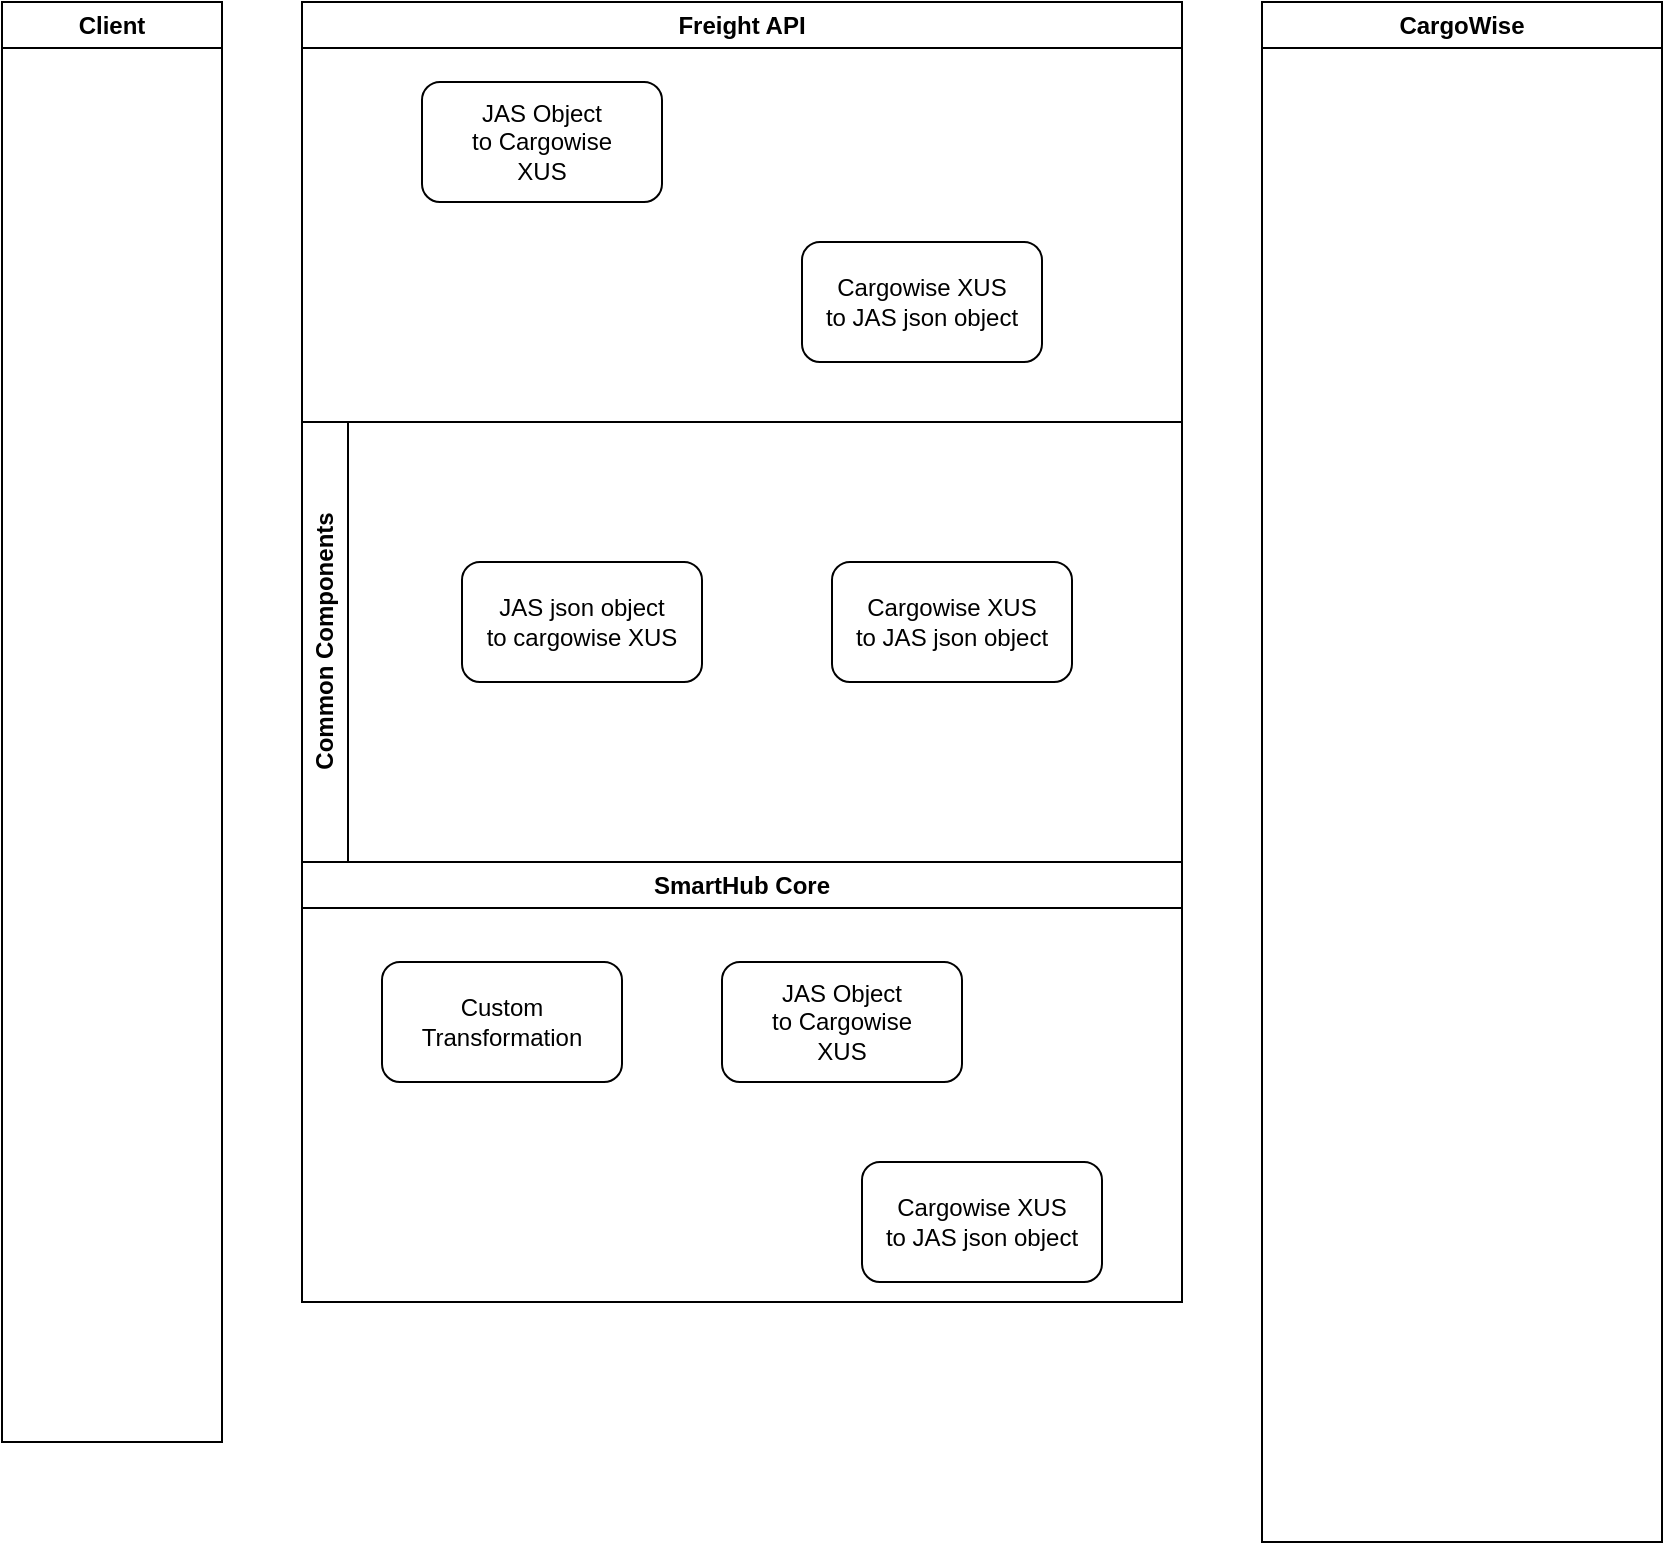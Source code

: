 <mxfile version="21.3.7" type="github">
  <diagram name="Page-1" id="RynNYXRZ_9jbp2y4fUvp">
    <mxGraphModel dx="1674" dy="796" grid="1" gridSize="10" guides="1" tooltips="1" connect="1" arrows="1" fold="1" page="1" pageScale="1" pageWidth="850" pageHeight="1100" math="0" shadow="0">
      <root>
        <mxCell id="0" />
        <mxCell id="1" parent="0" />
        <mxCell id="g6LgDzVbkQI4kbdyEEjz-3" value="SmartHub Core" style="swimlane;whiteSpace=wrap;html=1;" vertex="1" parent="1">
          <mxGeometry x="160" y="550" width="440" height="220" as="geometry" />
        </mxCell>
        <mxCell id="g6LgDzVbkQI4kbdyEEjz-2" value="Custom&lt;br&gt;Transformation" style="rounded=1;whiteSpace=wrap;html=1;" vertex="1" parent="g6LgDzVbkQI4kbdyEEjz-3">
          <mxGeometry x="40" y="50" width="120" height="60" as="geometry" />
        </mxCell>
        <mxCell id="g6LgDzVbkQI4kbdyEEjz-8" value="JAS Object&lt;br&gt;to Cargowise&lt;br&gt;XUS" style="rounded=1;whiteSpace=wrap;html=1;" vertex="1" parent="g6LgDzVbkQI4kbdyEEjz-3">
          <mxGeometry x="210" y="50" width="120" height="60" as="geometry" />
        </mxCell>
        <mxCell id="g6LgDzVbkQI4kbdyEEjz-15" value="Cargowise XUS&lt;br&gt;to JAS json object" style="rounded=1;whiteSpace=wrap;html=1;" vertex="1" parent="g6LgDzVbkQI4kbdyEEjz-3">
          <mxGeometry x="280" y="150" width="120" height="60" as="geometry" />
        </mxCell>
        <mxCell id="g6LgDzVbkQI4kbdyEEjz-4" value="Freight API&lt;br&gt;" style="swimlane;whiteSpace=wrap;html=1;" vertex="1" parent="1">
          <mxGeometry x="160" y="120" width="440" height="210" as="geometry" />
        </mxCell>
        <mxCell id="g6LgDzVbkQI4kbdyEEjz-10" value="JAS Object&lt;br&gt;to Cargowise&lt;br&gt;XUS" style="rounded=1;whiteSpace=wrap;html=1;" vertex="1" parent="g6LgDzVbkQI4kbdyEEjz-4">
          <mxGeometry x="60" y="40" width="120" height="60" as="geometry" />
        </mxCell>
        <mxCell id="g6LgDzVbkQI4kbdyEEjz-13" value="Cargowise XUS&lt;br&gt;to JAS json object" style="rounded=1;whiteSpace=wrap;html=1;" vertex="1" parent="g6LgDzVbkQI4kbdyEEjz-4">
          <mxGeometry x="250" y="120" width="120" height="60" as="geometry" />
        </mxCell>
        <mxCell id="g6LgDzVbkQI4kbdyEEjz-6" value="Common Components" style="swimlane;horizontal=0;whiteSpace=wrap;html=1;" vertex="1" parent="1">
          <mxGeometry x="160" y="330" width="440" height="220" as="geometry" />
        </mxCell>
        <mxCell id="g6LgDzVbkQI4kbdyEEjz-9" value="JAS json object&lt;br&gt;to cargowise XUS" style="rounded=1;whiteSpace=wrap;html=1;" vertex="1" parent="g6LgDzVbkQI4kbdyEEjz-6">
          <mxGeometry x="80" y="70" width="120" height="60" as="geometry" />
        </mxCell>
        <mxCell id="g6LgDzVbkQI4kbdyEEjz-14" value="Cargowise XUS&lt;br&gt;to JAS json object" style="rounded=1;whiteSpace=wrap;html=1;" vertex="1" parent="g6LgDzVbkQI4kbdyEEjz-6">
          <mxGeometry x="265" y="70" width="120" height="60" as="geometry" />
        </mxCell>
        <mxCell id="g6LgDzVbkQI4kbdyEEjz-7" value="CargoWise" style="swimlane;whiteSpace=wrap;html=1;" vertex="1" parent="1">
          <mxGeometry x="640" y="120" width="200" height="770" as="geometry" />
        </mxCell>
        <mxCell id="g6LgDzVbkQI4kbdyEEjz-12" value="Client" style="swimlane;whiteSpace=wrap;html=1;" vertex="1" parent="1">
          <mxGeometry x="10" y="120" width="110" height="720" as="geometry" />
        </mxCell>
      </root>
    </mxGraphModel>
  </diagram>
</mxfile>
